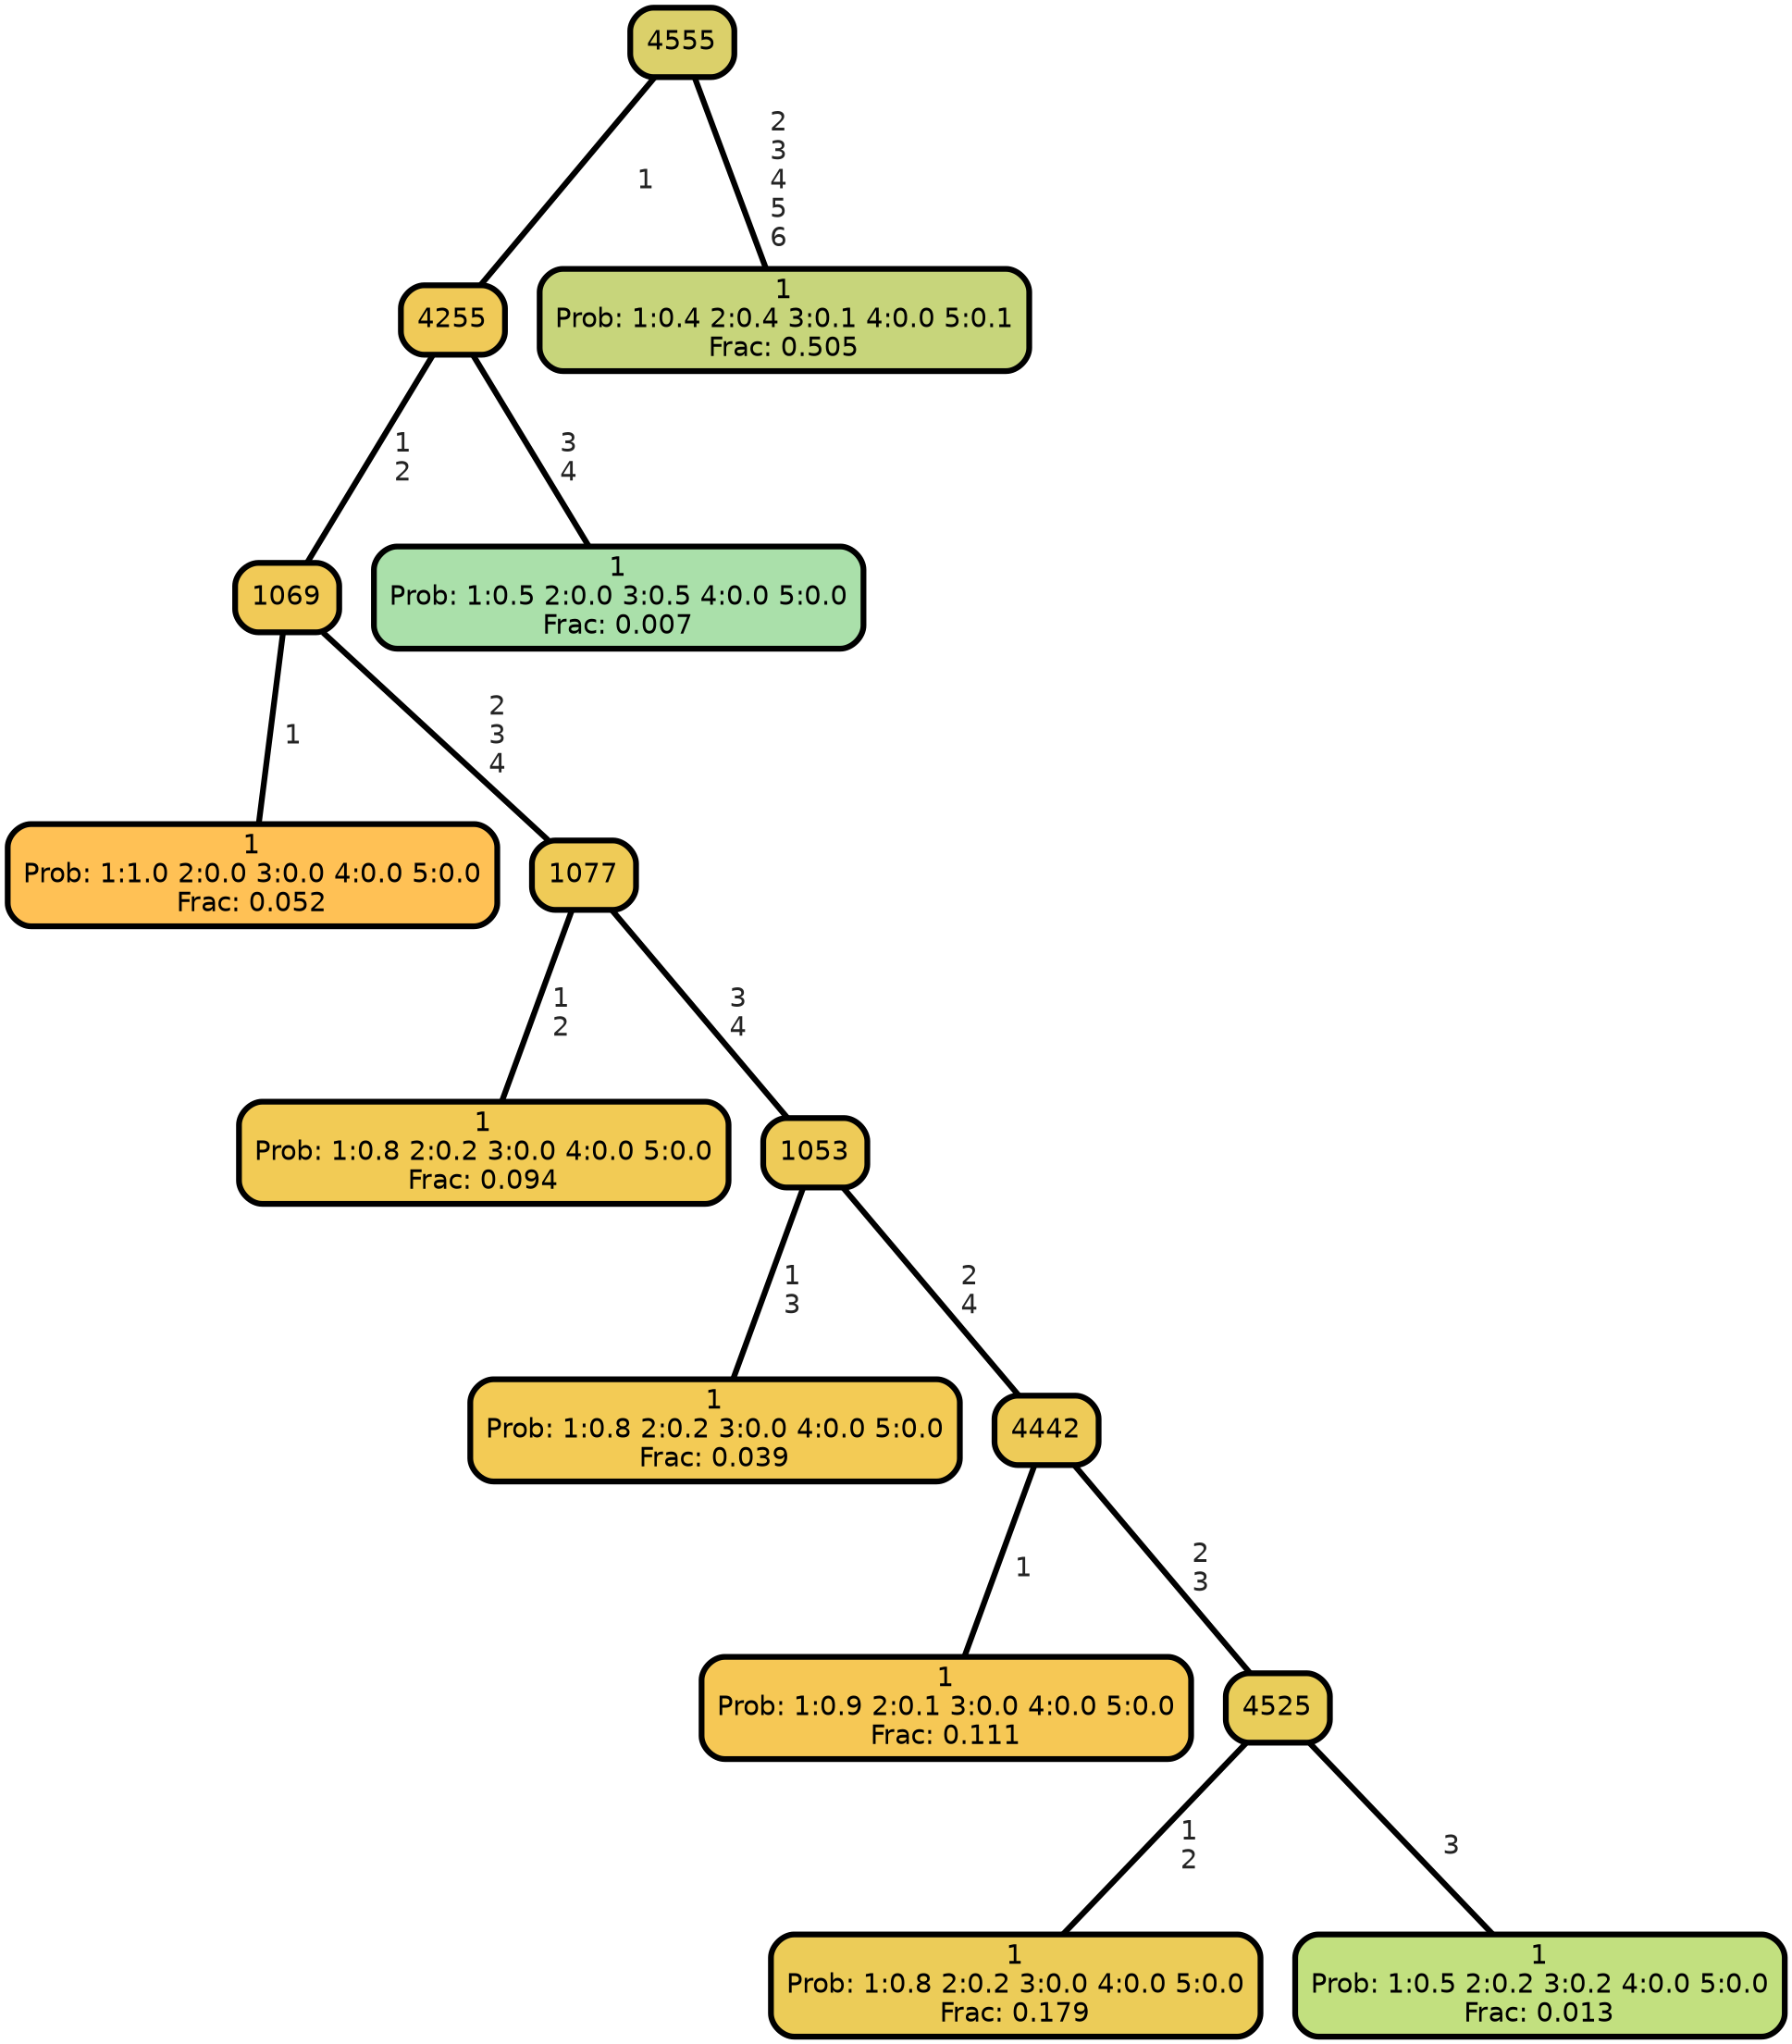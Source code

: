 graph Tree {
node [shape=box, style="filled, rounded",color="black",penwidth="3",fontcolor="black",                 fontname=helvetica] ;
graph [ranksep="0 equally", splines=straight,                 bgcolor=transparent, dpi=200] ;
edge [fontname=helvetica, fontweight=bold,fontcolor=grey14,color=black] ;
0 [label="1
Prob: 1:1.0 2:0.0 3:0.0 4:0.0 5:0.0
Frac: 0.052", fillcolor="#ffc155"] ;
1 [label="1069", fillcolor="#f1ca57"] ;
2 [label="1
Prob: 1:0.8 2:0.2 3:0.0 4:0.0 5:0.0
Frac: 0.094", fillcolor="#f2cb55"] ;
3 [label="1077", fillcolor="#efcb57"] ;
4 [label="1
Prob: 1:0.8 2:0.2 3:0.0 4:0.0 5:0.0
Frac: 0.039", fillcolor="#f3cb55"] ;
5 [label="1053", fillcolor="#eecb58"] ;
6 [label="1
Prob: 1:0.9 2:0.1 3:0.0 4:0.0 5:0.0
Frac: 0.111", fillcolor="#f6c855"] ;
7 [label="4442", fillcolor="#eecb58"] ;
8 [label="1
Prob: 1:0.8 2:0.2 3:0.0 4:0.0 5:0.0
Frac: 0.179", fillcolor="#eccc58"] ;
9 [label="4525", fillcolor="#e9cd5a"] ;
10 [label="1
Prob: 1:0.5 2:0.2 3:0.2 4:0.0 5:0.0
Frac: 0.013", fillcolor="#c2e07f"] ;
11 [label="4255", fillcolor="#f0ca58"] ;
12 [label="1
Prob: 1:0.5 2:0.0 3:0.5 4:0.0 5:0.0
Frac: 0.007", fillcolor="#aae0aa"] ;
13 [label="4555", fillcolor="#dbd06a"] ;
14 [label="1
Prob: 1:0.4 2:0.4 3:0.1 4:0.0 5:0.1
Frac: 0.505", fillcolor="#c7d57b"] ;
1 -- 0 [label=" 1",penwidth=3] ;
1 -- 3 [label=" 2\n 3\n 4",penwidth=3] ;
3 -- 2 [label=" 1\n 2",penwidth=3] ;
3 -- 5 [label=" 3\n 4",penwidth=3] ;
5 -- 4 [label=" 1\n 3",penwidth=3] ;
5 -- 7 [label=" 2\n 4",penwidth=3] ;
7 -- 6 [label=" 1",penwidth=3] ;
7 -- 9 [label=" 2\n 3",penwidth=3] ;
9 -- 8 [label=" 1\n 2",penwidth=3] ;
9 -- 10 [label=" 3",penwidth=3] ;
11 -- 1 [label=" 1\n 2",penwidth=3] ;
11 -- 12 [label=" 3\n 4",penwidth=3] ;
13 -- 11 [label=" 1",penwidth=3] ;
13 -- 14 [label=" 2\n 3\n 4\n 5\n 6",penwidth=3] ;
{rank = same;}}